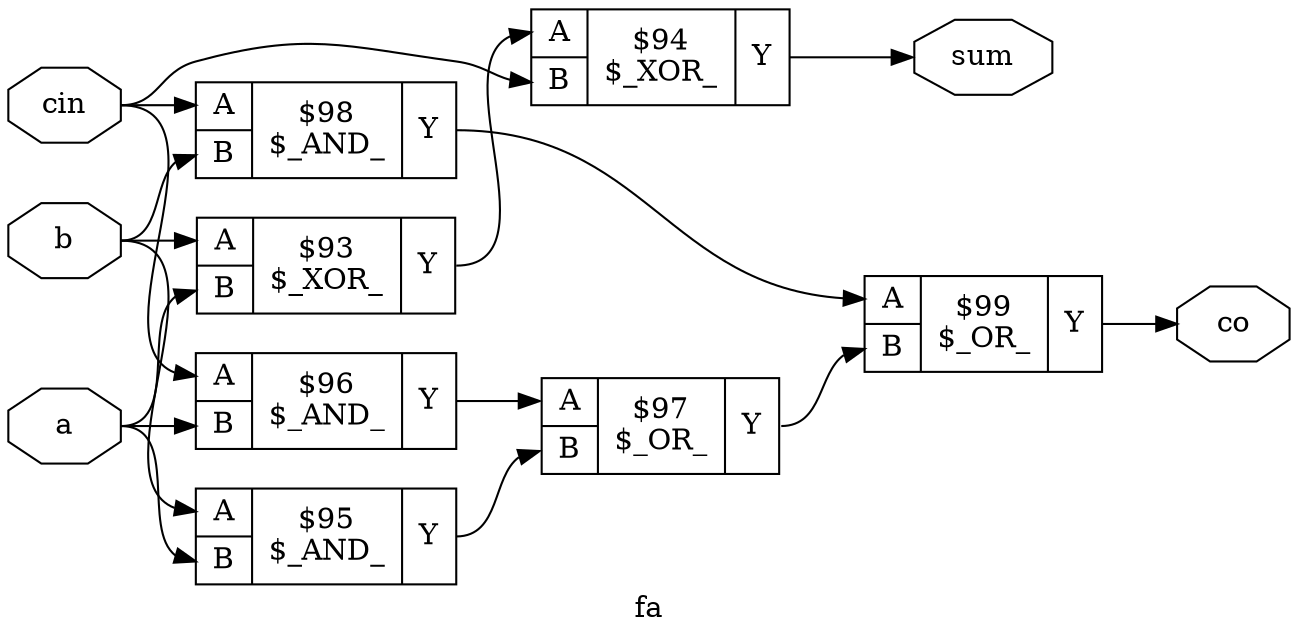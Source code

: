 digraph "fa" {
label="fa";
rankdir="LR";
remincross=true;
n6 [ shape=octagon, label="a", color="black", fontcolor="black" ];
n7 [ shape=octagon, label="b", color="black", fontcolor="black" ];
n8 [ shape=octagon, label="cin", color="black", fontcolor="black" ];
n9 [ shape=octagon, label="co", color="black", fontcolor="black" ];
n10 [ shape=octagon, label="sum", color="black", fontcolor="black" ];
c14 [ shape=record, label="{{<p11> A|<p12> B}|$93\n$_XOR_|{<p13> Y}}",  ];
c15 [ shape=record, label="{{<p11> A|<p12> B}|$94\n$_XOR_|{<p13> Y}}",  ];
c16 [ shape=record, label="{{<p11> A|<p12> B}|$95\n$_AND_|{<p13> Y}}",  ];
c17 [ shape=record, label="{{<p11> A|<p12> B}|$96\n$_AND_|{<p13> Y}}",  ];
c18 [ shape=record, label="{{<p11> A|<p12> B}|$97\n$_OR_|{<p13> Y}}",  ];
c19 [ shape=record, label="{{<p11> A|<p12> B}|$98\n$_AND_|{<p13> Y}}",  ];
c20 [ shape=record, label="{{<p11> A|<p12> B}|$99\n$_OR_|{<p13> Y}}",  ];
c18:p13:e -> c20:p12:w [color="black", fontcolor="black", label=""];
c15:p13:e -> n10:w [color="black", fontcolor="black", label=""];
c19:p13:e -> c20:p11:w [color="black", fontcolor="black", label=""];
c14:p13:e -> c15:p11:w [color="black", fontcolor="black", label=""];
c16:p13:e -> c18:p12:w [color="black", fontcolor="black", label=""];
c17:p13:e -> c18:p11:w [color="black", fontcolor="black", label=""];
n6:e -> c14:p12:w [color="black", fontcolor="black", label=""];
n6:e -> c16:p12:w [color="black", fontcolor="black", label=""];
n6:e -> c17:p12:w [color="black", fontcolor="black", label=""];
n7:e -> c14:p11:w [color="black", fontcolor="black", label=""];
n7:e -> c16:p11:w [color="black", fontcolor="black", label=""];
n7:e -> c19:p12:w [color="black", fontcolor="black", label=""];
n8:e -> c15:p12:w [color="black", fontcolor="black", label=""];
n8:e -> c17:p11:w [color="black", fontcolor="black", label=""];
n8:e -> c19:p11:w [color="black", fontcolor="black", label=""];
c20:p13:e -> n9:w [color="black", fontcolor="black", label=""];
}
